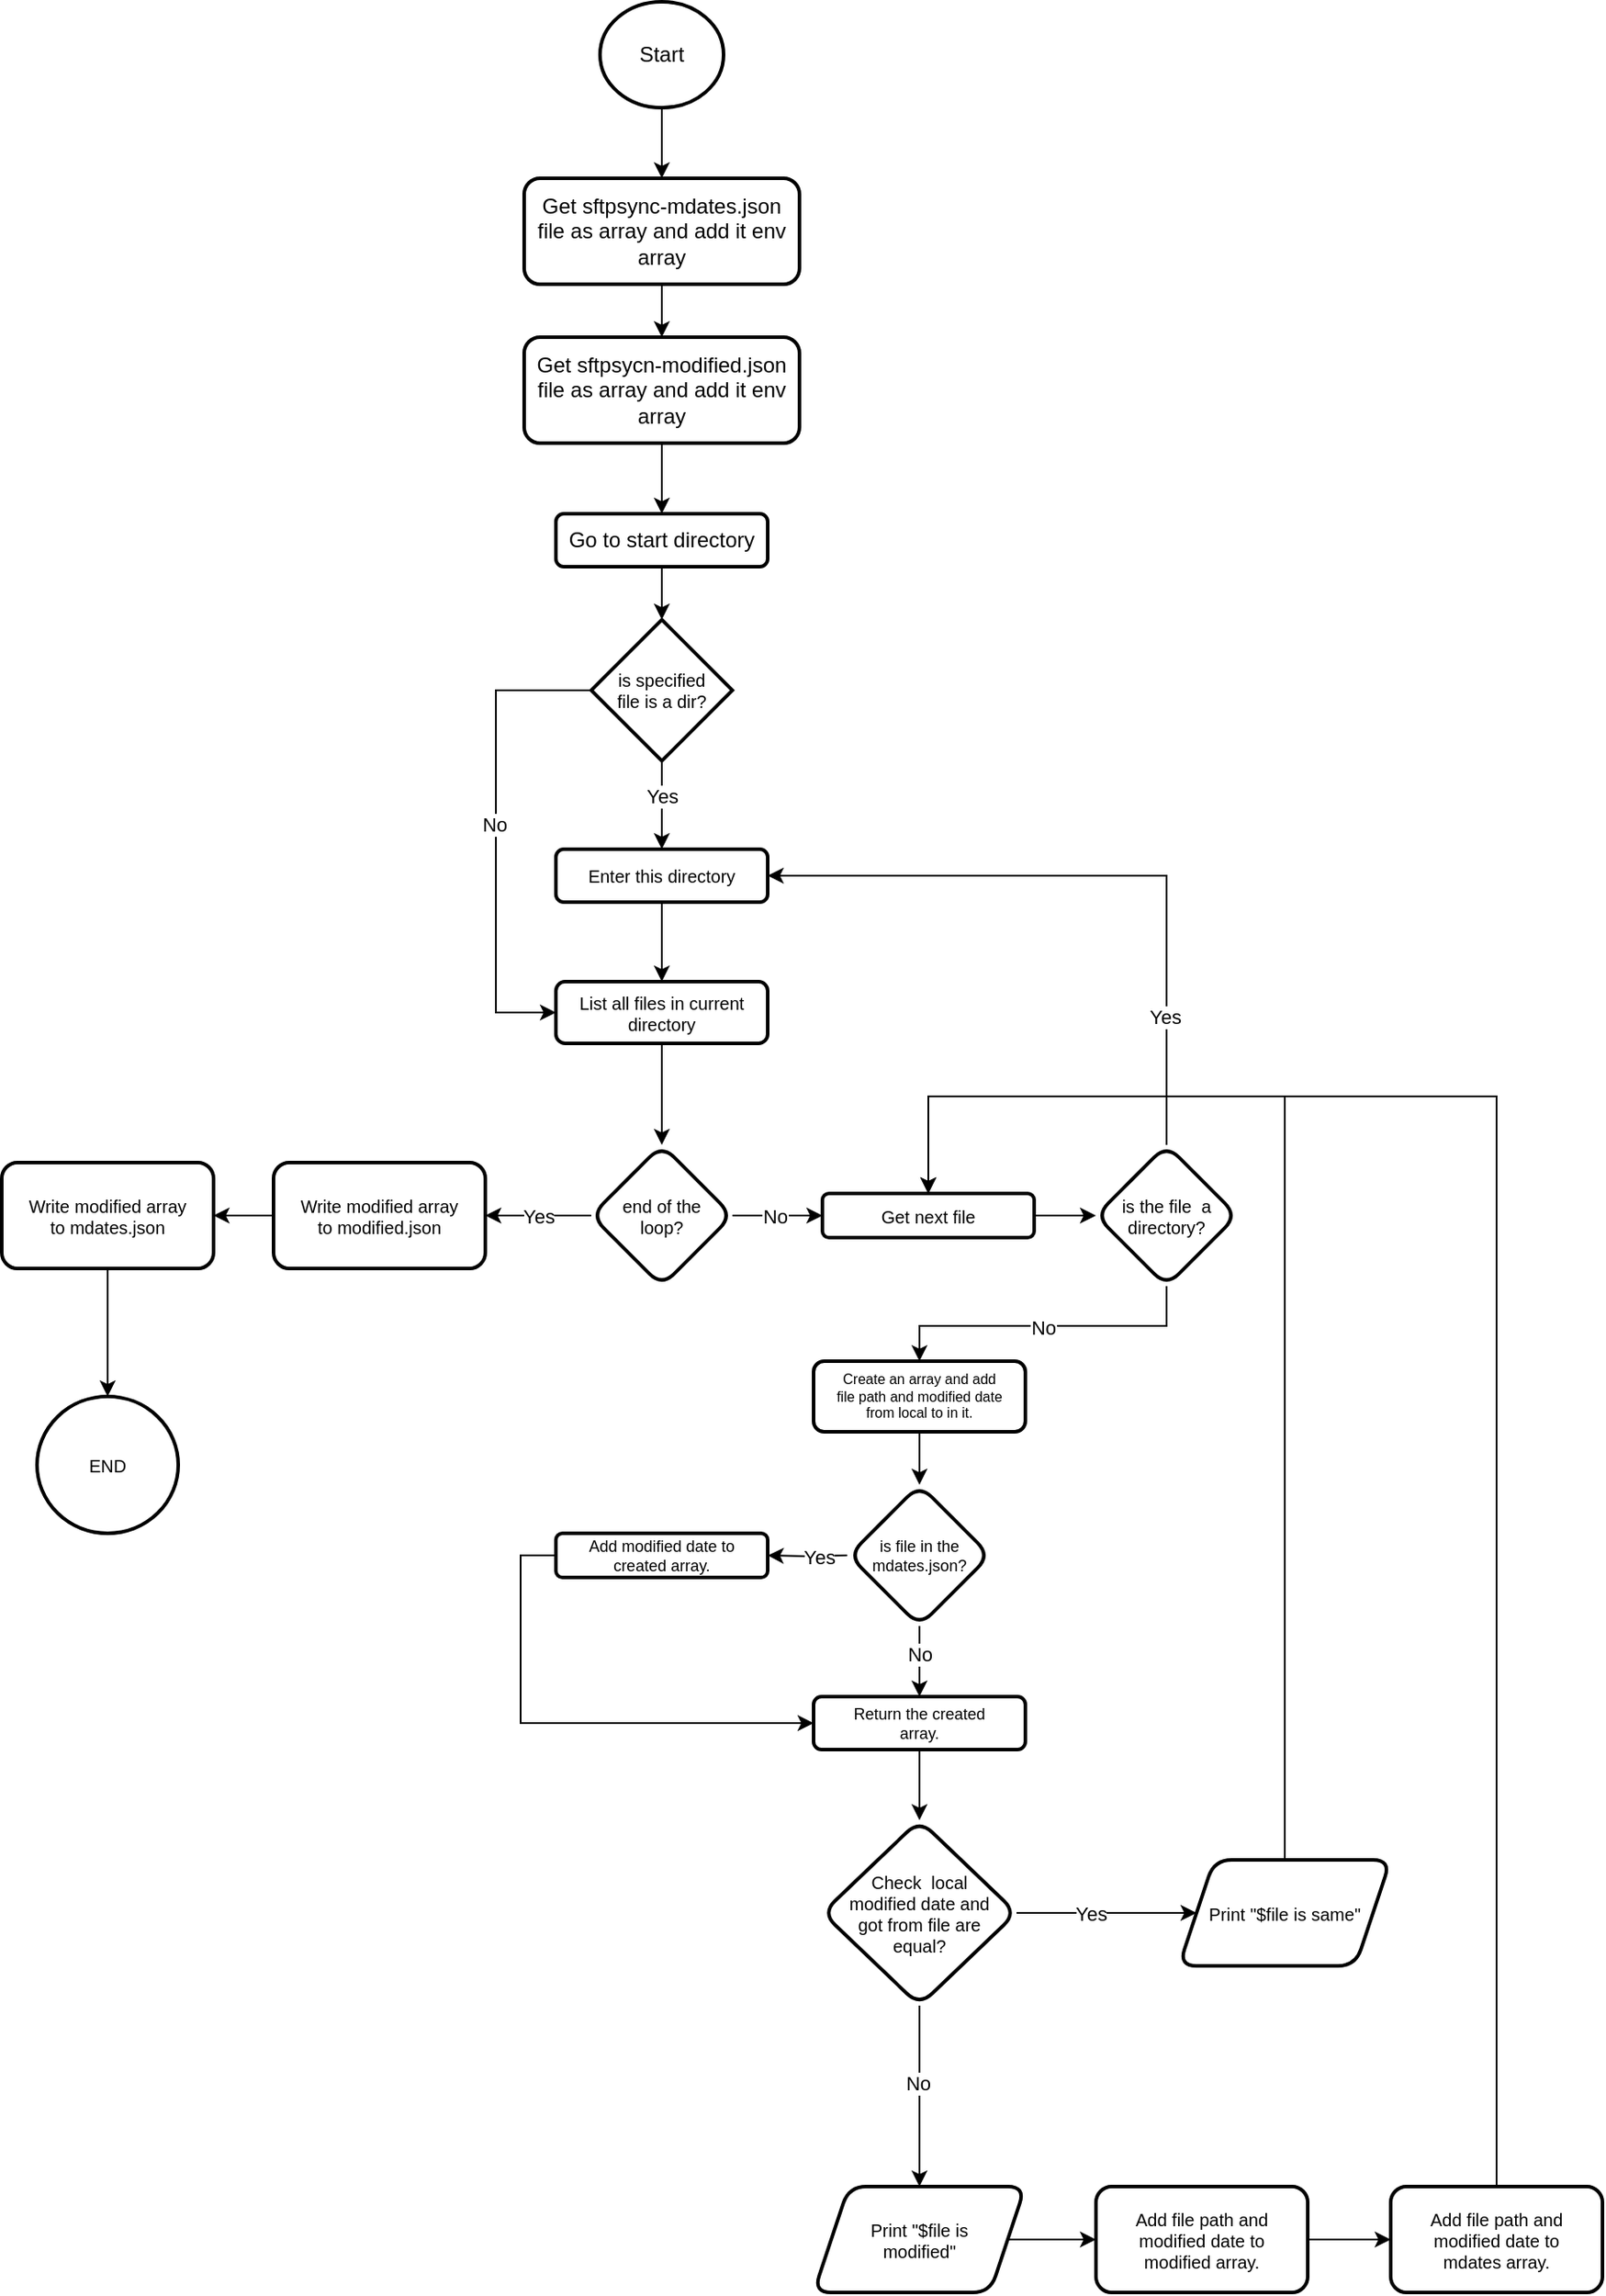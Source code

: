 <mxfile version="23.1.1" type="github">
  <diagram name="Sayfa -1" id="lxrp0j3HNtBndT4-ZyAu">
    <mxGraphModel dx="2906" dy="2832" grid="1" gridSize="10" guides="1" tooltips="1" connect="1" arrows="1" fold="1" page="1" pageScale="1" pageWidth="827" pageHeight="1169" math="0" shadow="0">
      <root>
        <mxCell id="0" />
        <mxCell id="1" parent="0" />
        <mxCell id="jzBlY938i3cT21ndofOo-36" value="" style="edgeStyle=orthogonalEdgeStyle;rounded=0;orthogonalLoop=1;jettySize=auto;html=1;" edge="1" parent="1" source="jzBlY938i3cT21ndofOo-1" target="jzBlY938i3cT21ndofOo-35">
          <mxGeometry relative="1" as="geometry" />
        </mxCell>
        <mxCell id="jzBlY938i3cT21ndofOo-1" value="Start" style="strokeWidth=2;html=1;shape=mxgraph.flowchart.start_2;whiteSpace=wrap;" vertex="1" parent="1">
          <mxGeometry x="379" y="-120" width="70" height="60" as="geometry" />
        </mxCell>
        <mxCell id="jzBlY938i3cT21ndofOo-14" value="" style="edgeStyle=orthogonalEdgeStyle;rounded=0;orthogonalLoop=1;jettySize=auto;html=1;" edge="1" parent="1" source="jzBlY938i3cT21ndofOo-6" target="jzBlY938i3cT21ndofOo-13">
          <mxGeometry relative="1" as="geometry" />
        </mxCell>
        <mxCell id="jzBlY938i3cT21ndofOo-15" value="Yes" style="edgeLabel;html=1;align=center;verticalAlign=middle;resizable=0;points=[];" vertex="1" connectable="0" parent="jzBlY938i3cT21ndofOo-14">
          <mxGeometry x="-0.203" relative="1" as="geometry">
            <mxPoint as="offset" />
          </mxGeometry>
        </mxCell>
        <mxCell id="jzBlY938i3cT21ndofOo-24" value="" style="edgeStyle=orthogonalEdgeStyle;rounded=0;orthogonalLoop=1;jettySize=auto;html=1;entryX=0;entryY=0.5;entryDx=0;entryDy=0;" edge="1" parent="1" source="jzBlY938i3cT21ndofOo-6" target="jzBlY938i3cT21ndofOo-16">
          <mxGeometry relative="1" as="geometry">
            <mxPoint x="314" y="270" as="targetPoint" />
            <Array as="points">
              <mxPoint x="320" y="270" />
              <mxPoint x="320" y="453" />
            </Array>
          </mxGeometry>
        </mxCell>
        <mxCell id="jzBlY938i3cT21ndofOo-25" value="No" style="edgeLabel;html=1;align=center;verticalAlign=middle;resizable=0;points=[];" vertex="1" connectable="0" parent="jzBlY938i3cT21ndofOo-24">
          <mxGeometry x="-0.054" y="-3" relative="1" as="geometry">
            <mxPoint x="2" y="2" as="offset" />
          </mxGeometry>
        </mxCell>
        <mxCell id="jzBlY938i3cT21ndofOo-6" value="is specified file is a dir?" style="rhombus;whiteSpace=wrap;html=1;fontSize=10;strokeWidth=2;spacing=14;" vertex="1" parent="1">
          <mxGeometry x="374" y="230" width="80" height="80" as="geometry" />
        </mxCell>
        <mxCell id="jzBlY938i3cT21ndofOo-11" value="" style="edgeStyle=orthogonalEdgeStyle;rounded=0;orthogonalLoop=1;jettySize=auto;html=1;entryX=0.5;entryY=0;entryDx=0;entryDy=0;" edge="1" parent="1" source="jzBlY938i3cT21ndofOo-8" target="jzBlY938i3cT21ndofOo-6">
          <mxGeometry relative="1" as="geometry">
            <mxPoint x="414" y="230" as="targetPoint" />
          </mxGeometry>
        </mxCell>
        <mxCell id="jzBlY938i3cT21ndofOo-8" value="Go to start directory" style="rounded=1;whiteSpace=wrap;html=1;strokeWidth=2;" vertex="1" parent="1">
          <mxGeometry x="354" y="170" width="120" height="30" as="geometry" />
        </mxCell>
        <mxCell id="jzBlY938i3cT21ndofOo-17" value="" style="edgeStyle=orthogonalEdgeStyle;rounded=0;orthogonalLoop=1;jettySize=auto;html=1;" edge="1" parent="1" source="jzBlY938i3cT21ndofOo-13" target="jzBlY938i3cT21ndofOo-16">
          <mxGeometry relative="1" as="geometry" />
        </mxCell>
        <mxCell id="jzBlY938i3cT21ndofOo-13" value="Enter this directory" style="rounded=1;whiteSpace=wrap;html=1;fontSize=10;strokeWidth=2;spacing=14;" vertex="1" parent="1">
          <mxGeometry x="354" y="360" width="120" height="30" as="geometry" />
        </mxCell>
        <mxCell id="jzBlY938i3cT21ndofOo-19" value="" style="edgeStyle=orthogonalEdgeStyle;rounded=0;orthogonalLoop=1;jettySize=auto;html=1;" edge="1" parent="1" source="jzBlY938i3cT21ndofOo-16" target="jzBlY938i3cT21ndofOo-18">
          <mxGeometry relative="1" as="geometry" />
        </mxCell>
        <mxCell id="jzBlY938i3cT21ndofOo-16" value="List all files in current directory" style="rounded=1;whiteSpace=wrap;html=1;fontSize=10;strokeWidth=2;spacing=14;" vertex="1" parent="1">
          <mxGeometry x="354" y="435" width="120" height="35" as="geometry" />
        </mxCell>
        <mxCell id="jzBlY938i3cT21ndofOo-27" value="" style="edgeStyle=orthogonalEdgeStyle;rounded=0;orthogonalLoop=1;jettySize=auto;html=1;entryX=0;entryY=0.5;entryDx=0;entryDy=0;" edge="1" parent="1" source="jzBlY938i3cT21ndofOo-18" target="jzBlY938i3cT21ndofOo-52">
          <mxGeometry relative="1" as="geometry">
            <mxPoint x="514" y="567.5" as="targetPoint" />
          </mxGeometry>
        </mxCell>
        <mxCell id="jzBlY938i3cT21ndofOo-28" value="No" style="edgeLabel;html=1;align=center;verticalAlign=middle;resizable=0;points=[];" vertex="1" connectable="0" parent="jzBlY938i3cT21ndofOo-27">
          <mxGeometry x="0.063" y="1" relative="1" as="geometry">
            <mxPoint x="-3" y="1" as="offset" />
          </mxGeometry>
        </mxCell>
        <mxCell id="jzBlY938i3cT21ndofOo-70" value="" style="edgeStyle=orthogonalEdgeStyle;rounded=0;orthogonalLoop=1;jettySize=auto;html=1;" edge="1" parent="1" source="jzBlY938i3cT21ndofOo-18" target="jzBlY938i3cT21ndofOo-69">
          <mxGeometry relative="1" as="geometry" />
        </mxCell>
        <mxCell id="jzBlY938i3cT21ndofOo-71" value="Yes" style="edgeLabel;html=1;align=center;verticalAlign=middle;resizable=0;points=[];" vertex="1" connectable="0" parent="jzBlY938i3cT21ndofOo-70">
          <mxGeometry x="-0.008" relative="1" as="geometry">
            <mxPoint as="offset" />
          </mxGeometry>
        </mxCell>
        <mxCell id="jzBlY938i3cT21ndofOo-18" value="end of the loop?" style="rhombus;whiteSpace=wrap;html=1;fontSize=10;rounded=1;strokeWidth=2;spacing=14;" vertex="1" parent="1">
          <mxGeometry x="374" y="527.5" width="80" height="80" as="geometry" />
        </mxCell>
        <mxCell id="jzBlY938i3cT21ndofOo-30" style="edgeStyle=orthogonalEdgeStyle;rounded=0;orthogonalLoop=1;jettySize=auto;html=1;exitX=0.5;exitY=0;exitDx=0;exitDy=0;entryX=1;entryY=0.5;entryDx=0;entryDy=0;" edge="1" parent="1" source="jzBlY938i3cT21ndofOo-29" target="jzBlY938i3cT21ndofOo-13">
          <mxGeometry relative="1" as="geometry">
            <Array as="points">
              <mxPoint x="700" y="375" />
            </Array>
          </mxGeometry>
        </mxCell>
        <mxCell id="jzBlY938i3cT21ndofOo-31" value="Yes" style="edgeLabel;html=1;align=center;verticalAlign=middle;resizable=0;points=[];" vertex="1" connectable="0" parent="jzBlY938i3cT21ndofOo-30">
          <mxGeometry x="-0.617" relative="1" as="geometry">
            <mxPoint x="-1" as="offset" />
          </mxGeometry>
        </mxCell>
        <mxCell id="jzBlY938i3cT21ndofOo-33" value="" style="edgeStyle=orthogonalEdgeStyle;rounded=0;orthogonalLoop=1;jettySize=auto;html=1;entryX=0.5;entryY=0;entryDx=0;entryDy=0;exitX=0.5;exitY=1;exitDx=0;exitDy=0;" edge="1" parent="1" source="jzBlY938i3cT21ndofOo-29" target="jzBlY938i3cT21ndofOo-44">
          <mxGeometry relative="1" as="geometry">
            <mxPoint x="560" y="697.5" as="targetPoint" />
            <Array as="points">
              <mxPoint x="700" y="630" />
              <mxPoint x="560" y="630" />
            </Array>
          </mxGeometry>
        </mxCell>
        <mxCell id="jzBlY938i3cT21ndofOo-34" value="No" style="edgeLabel;html=1;align=center;verticalAlign=middle;resizable=0;points=[];" vertex="1" connectable="0" parent="jzBlY938i3cT21ndofOo-33">
          <mxGeometry x="-0.361" relative="1" as="geometry">
            <mxPoint x="-34" y="1" as="offset" />
          </mxGeometry>
        </mxCell>
        <mxCell id="jzBlY938i3cT21ndofOo-29" value="is the file&amp;nbsp; a directory?" style="rhombus;whiteSpace=wrap;html=1;fontSize=10;rounded=1;strokeWidth=2;spacing=14;" vertex="1" parent="1">
          <mxGeometry x="660" y="527.5" width="80" height="80" as="geometry" />
        </mxCell>
        <mxCell id="jzBlY938i3cT21ndofOo-38" style="edgeStyle=orthogonalEdgeStyle;rounded=0;orthogonalLoop=1;jettySize=auto;html=1;exitX=0.5;exitY=1;exitDx=0;exitDy=0;entryX=0.5;entryY=0;entryDx=0;entryDy=0;" edge="1" parent="1" source="jzBlY938i3cT21ndofOo-35" target="jzBlY938i3cT21ndofOo-37">
          <mxGeometry relative="1" as="geometry">
            <mxPoint x="414" y="50" as="targetPoint" />
          </mxGeometry>
        </mxCell>
        <mxCell id="jzBlY938i3cT21ndofOo-35" value="Get sftpsync-mdates.json file as array and add it env array" style="rounded=1;whiteSpace=wrap;html=1;strokeWidth=2;" vertex="1" parent="1">
          <mxGeometry x="336" y="-20" width="156" height="60" as="geometry" />
        </mxCell>
        <mxCell id="jzBlY938i3cT21ndofOo-39" style="edgeStyle=orthogonalEdgeStyle;rounded=0;orthogonalLoop=1;jettySize=auto;html=1;exitX=0.5;exitY=1;exitDx=0;exitDy=0;entryX=0.5;entryY=0;entryDx=0;entryDy=0;" edge="1" parent="1" source="jzBlY938i3cT21ndofOo-37" target="jzBlY938i3cT21ndofOo-8">
          <mxGeometry relative="1" as="geometry" />
        </mxCell>
        <mxCell id="jzBlY938i3cT21ndofOo-37" value="Get sftpsycn-modified.json file as array and add it env array" style="rounded=1;whiteSpace=wrap;html=1;strokeWidth=2;" vertex="1" parent="1">
          <mxGeometry x="336" y="70" width="156" height="60" as="geometry" />
        </mxCell>
        <mxCell id="jzBlY938i3cT21ndofOo-42" value="" style="edgeStyle=orthogonalEdgeStyle;rounded=0;orthogonalLoop=1;jettySize=auto;html=1;entryX=1;entryY=0.5;entryDx=0;entryDy=0;" edge="1" parent="1" target="jzBlY938i3cT21ndofOo-41">
          <mxGeometry relative="1" as="geometry">
            <mxPoint x="519" y="760" as="sourcePoint" />
            <mxPoint x="459" y="760" as="targetPoint" />
          </mxGeometry>
        </mxCell>
        <mxCell id="jzBlY938i3cT21ndofOo-43" value="Yes" style="edgeLabel;html=1;align=center;verticalAlign=middle;resizable=0;points=[];" vertex="1" connectable="0" parent="jzBlY938i3cT21ndofOo-42">
          <mxGeometry x="-0.307" y="1" relative="1" as="geometry">
            <mxPoint y="-1" as="offset" />
          </mxGeometry>
        </mxCell>
        <mxCell id="jzBlY938i3cT21ndofOo-47" value="" style="edgeStyle=orthogonalEdgeStyle;rounded=0;orthogonalLoop=1;jettySize=auto;html=1;" edge="1" parent="1" source="jzBlY938i3cT21ndofOo-40" target="jzBlY938i3cT21ndofOo-46">
          <mxGeometry relative="1" as="geometry" />
        </mxCell>
        <mxCell id="jzBlY938i3cT21ndofOo-49" value="No" style="edgeLabel;html=1;align=center;verticalAlign=middle;resizable=0;points=[];" vertex="1" connectable="0" parent="jzBlY938i3cT21ndofOo-47">
          <mxGeometry x="-0.191" relative="1" as="geometry">
            <mxPoint as="offset" />
          </mxGeometry>
        </mxCell>
        <mxCell id="jzBlY938i3cT21ndofOo-40" value="is file in the mdates.json?" style="rhombus;whiteSpace=wrap;html=1;fontSize=9;rounded=1;strokeWidth=2;spacing=14;" vertex="1" parent="1">
          <mxGeometry x="520" y="720" width="80" height="80" as="geometry" />
        </mxCell>
        <mxCell id="jzBlY938i3cT21ndofOo-48" style="edgeStyle=orthogonalEdgeStyle;rounded=0;orthogonalLoop=1;jettySize=auto;html=1;exitX=0;exitY=0.5;exitDx=0;exitDy=0;entryX=0;entryY=0.5;entryDx=0;entryDy=0;" edge="1" parent="1" source="jzBlY938i3cT21ndofOo-41" target="jzBlY938i3cT21ndofOo-46">
          <mxGeometry relative="1" as="geometry" />
        </mxCell>
        <mxCell id="jzBlY938i3cT21ndofOo-41" value="Add modified date to created array." style="rounded=1;whiteSpace=wrap;html=1;fontSize=9;strokeWidth=2;spacing=14;" vertex="1" parent="1">
          <mxGeometry x="354" y="747.5" width="120" height="25" as="geometry" />
        </mxCell>
        <mxCell id="jzBlY938i3cT21ndofOo-45" style="edgeStyle=orthogonalEdgeStyle;rounded=0;orthogonalLoop=1;jettySize=auto;html=1;exitX=0.5;exitY=1;exitDx=0;exitDy=0;entryX=0.5;entryY=0;entryDx=0;entryDy=0;" edge="1" parent="1" source="jzBlY938i3cT21ndofOo-44" target="jzBlY938i3cT21ndofOo-40">
          <mxGeometry relative="1" as="geometry" />
        </mxCell>
        <mxCell id="jzBlY938i3cT21ndofOo-44" value="Create an array and add file path and modified date from local to in it." style="rounded=1;whiteSpace=wrap;html=1;fontSize=8;strokeWidth=2;spacing=14;" vertex="1" parent="1">
          <mxGeometry x="500" y="650" width="120" height="40" as="geometry" />
        </mxCell>
        <mxCell id="jzBlY938i3cT21ndofOo-51" value="" style="edgeStyle=orthogonalEdgeStyle;rounded=0;orthogonalLoop=1;jettySize=auto;html=1;" edge="1" parent="1" source="jzBlY938i3cT21ndofOo-46" target="jzBlY938i3cT21ndofOo-50">
          <mxGeometry relative="1" as="geometry" />
        </mxCell>
        <mxCell id="jzBlY938i3cT21ndofOo-46" value="Return the created array." style="rounded=1;whiteSpace=wrap;html=1;fontSize=9;strokeWidth=2;spacing=14;" vertex="1" parent="1">
          <mxGeometry x="500" y="840" width="120" height="30" as="geometry" />
        </mxCell>
        <mxCell id="jzBlY938i3cT21ndofOo-58" value="" style="edgeStyle=orthogonalEdgeStyle;rounded=0;orthogonalLoop=1;jettySize=auto;html=1;" edge="1" parent="1" source="jzBlY938i3cT21ndofOo-50" target="jzBlY938i3cT21ndofOo-57">
          <mxGeometry relative="1" as="geometry" />
        </mxCell>
        <mxCell id="jzBlY938i3cT21ndofOo-59" value="Yes" style="edgeLabel;html=1;align=center;verticalAlign=middle;resizable=0;points=[];" vertex="1" connectable="0" parent="jzBlY938i3cT21ndofOo-58">
          <mxGeometry x="-0.072" y="-2" relative="1" as="geometry">
            <mxPoint x="-6" y="-2" as="offset" />
          </mxGeometry>
        </mxCell>
        <mxCell id="jzBlY938i3cT21ndofOo-62" value="" style="edgeStyle=orthogonalEdgeStyle;rounded=0;orthogonalLoop=1;jettySize=auto;html=1;" edge="1" parent="1" source="jzBlY938i3cT21ndofOo-50" target="jzBlY938i3cT21ndofOo-61">
          <mxGeometry relative="1" as="geometry" />
        </mxCell>
        <mxCell id="jzBlY938i3cT21ndofOo-63" value="No" style="edgeLabel;html=1;align=center;verticalAlign=middle;resizable=0;points=[];" vertex="1" connectable="0" parent="jzBlY938i3cT21ndofOo-62">
          <mxGeometry x="-0.156" y="-1" relative="1" as="geometry">
            <mxPoint as="offset" />
          </mxGeometry>
        </mxCell>
        <mxCell id="jzBlY938i3cT21ndofOo-50" value="Check&amp;nbsp; local modified date and got from file are equal?" style="rhombus;whiteSpace=wrap;html=1;fontSize=10;rounded=1;strokeWidth=2;spacing=16;" vertex="1" parent="1">
          <mxGeometry x="505" y="910" width="110" height="105" as="geometry" />
        </mxCell>
        <mxCell id="jzBlY938i3cT21ndofOo-53" style="edgeStyle=orthogonalEdgeStyle;rounded=0;orthogonalLoop=1;jettySize=auto;html=1;exitX=1;exitY=0.5;exitDx=0;exitDy=0;entryX=0;entryY=0.5;entryDx=0;entryDy=0;" edge="1" parent="1" source="jzBlY938i3cT21ndofOo-52" target="jzBlY938i3cT21ndofOo-29">
          <mxGeometry relative="1" as="geometry" />
        </mxCell>
        <mxCell id="jzBlY938i3cT21ndofOo-52" value="Get next file" style="rounded=1;whiteSpace=wrap;html=1;fontSize=10;strokeWidth=2;spacing=14;" vertex="1" parent="1">
          <mxGeometry x="505" y="555" width="120" height="25" as="geometry" />
        </mxCell>
        <mxCell id="jzBlY938i3cT21ndofOo-60" style="edgeStyle=orthogonalEdgeStyle;rounded=0;orthogonalLoop=1;jettySize=auto;html=1;exitX=0.5;exitY=0;exitDx=0;exitDy=0;entryX=0.5;entryY=0;entryDx=0;entryDy=0;" edge="1" parent="1" source="jzBlY938i3cT21ndofOo-57" target="jzBlY938i3cT21ndofOo-52">
          <mxGeometry relative="1" as="geometry">
            <Array as="points">
              <mxPoint x="767" y="500" />
              <mxPoint x="565" y="500" />
            </Array>
          </mxGeometry>
        </mxCell>
        <mxCell id="jzBlY938i3cT21ndofOo-57" value="Print &quot;$file is same&quot;" style="shape=parallelogram;perimeter=parallelogramPerimeter;whiteSpace=wrap;html=1;fixedSize=1;fontSize=10;rounded=1;strokeWidth=2;spacing=16;" vertex="1" parent="1">
          <mxGeometry x="707" y="932.5" width="120" height="60" as="geometry" />
        </mxCell>
        <mxCell id="jzBlY938i3cT21ndofOo-65" value="" style="edgeStyle=orthogonalEdgeStyle;rounded=0;orthogonalLoop=1;jettySize=auto;html=1;" edge="1" parent="1" source="jzBlY938i3cT21ndofOo-61" target="jzBlY938i3cT21ndofOo-64">
          <mxGeometry relative="1" as="geometry" />
        </mxCell>
        <mxCell id="jzBlY938i3cT21ndofOo-61" value="Print &quot;$file is modified&quot;" style="shape=parallelogram;perimeter=parallelogramPerimeter;whiteSpace=wrap;html=1;fixedSize=1;fontSize=10;rounded=1;strokeWidth=2;spacing=16;" vertex="1" parent="1">
          <mxGeometry x="500" y="1117.5" width="120" height="60" as="geometry" />
        </mxCell>
        <mxCell id="jzBlY938i3cT21ndofOo-67" style="edgeStyle=orthogonalEdgeStyle;rounded=0;orthogonalLoop=1;jettySize=auto;html=1;exitX=1;exitY=0.5;exitDx=0;exitDy=0;entryX=0;entryY=0.5;entryDx=0;entryDy=0;" edge="1" parent="1" source="jzBlY938i3cT21ndofOo-64" target="jzBlY938i3cT21ndofOo-66">
          <mxGeometry relative="1" as="geometry" />
        </mxCell>
        <mxCell id="jzBlY938i3cT21ndofOo-64" value="Add file path and modified date to modified array." style="rounded=1;whiteSpace=wrap;html=1;fontSize=10;strokeWidth=2;spacing=16;" vertex="1" parent="1">
          <mxGeometry x="660" y="1117.5" width="120" height="60" as="geometry" />
        </mxCell>
        <mxCell id="jzBlY938i3cT21ndofOo-68" style="edgeStyle=orthogonalEdgeStyle;rounded=0;orthogonalLoop=1;jettySize=auto;html=1;entryX=0.5;entryY=0;entryDx=0;entryDy=0;" edge="1" parent="1" source="jzBlY938i3cT21ndofOo-66" target="jzBlY938i3cT21ndofOo-52">
          <mxGeometry relative="1" as="geometry">
            <Array as="points">
              <mxPoint x="887" y="500" />
              <mxPoint x="565" y="500" />
            </Array>
          </mxGeometry>
        </mxCell>
        <mxCell id="jzBlY938i3cT21ndofOo-66" value="Add file path and modified date to mdates array." style="rounded=1;whiteSpace=wrap;html=1;fontSize=10;strokeWidth=2;spacing=16;" vertex="1" parent="1">
          <mxGeometry x="827" y="1117.5" width="120" height="60" as="geometry" />
        </mxCell>
        <mxCell id="jzBlY938i3cT21ndofOo-73" style="edgeStyle=orthogonalEdgeStyle;rounded=0;orthogonalLoop=1;jettySize=auto;html=1;exitX=0;exitY=0.5;exitDx=0;exitDy=0;entryX=1;entryY=0.5;entryDx=0;entryDy=0;" edge="1" parent="1" source="jzBlY938i3cT21ndofOo-69" target="jzBlY938i3cT21ndofOo-72">
          <mxGeometry relative="1" as="geometry" />
        </mxCell>
        <mxCell id="jzBlY938i3cT21ndofOo-69" value="Write modified array to modified.json" style="rounded=1;whiteSpace=wrap;html=1;fontSize=10;strokeWidth=2;spacing=14;" vertex="1" parent="1">
          <mxGeometry x="194" y="537.5" width="120" height="60" as="geometry" />
        </mxCell>
        <mxCell id="jzBlY938i3cT21ndofOo-76" value="" style="edgeStyle=orthogonalEdgeStyle;rounded=0;orthogonalLoop=1;jettySize=auto;html=1;" edge="1" parent="1" source="jzBlY938i3cT21ndofOo-72" target="jzBlY938i3cT21ndofOo-75">
          <mxGeometry relative="1" as="geometry" />
        </mxCell>
        <mxCell id="jzBlY938i3cT21ndofOo-72" value="Write modified array to mdates.json" style="rounded=1;whiteSpace=wrap;html=1;fontSize=10;strokeWidth=2;spacing=14;" vertex="1" parent="1">
          <mxGeometry x="40" y="537.5" width="120" height="60" as="geometry" />
        </mxCell>
        <mxCell id="jzBlY938i3cT21ndofOo-75" value="END" style="ellipse;whiteSpace=wrap;html=1;fontSize=10;rounded=1;strokeWidth=2;spacing=14;" vertex="1" parent="1">
          <mxGeometry x="60" y="670" width="80" height="77.5" as="geometry" />
        </mxCell>
      </root>
    </mxGraphModel>
  </diagram>
</mxfile>
